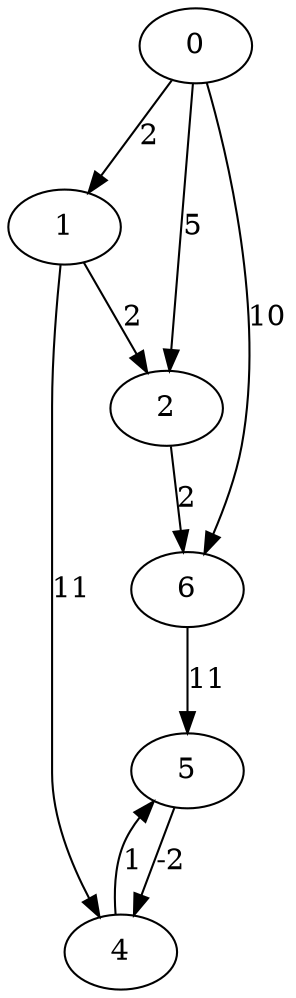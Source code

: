 digraph gtest {

    // Prestyling of nodes
    //   Red = node in negative cycle


    // node 0
    0 -> 1[label="2"]
    0 -> 2[label="5"]
    0 -> 6[label="10"]

    // node 1
    1 -> 2[label="2"]
    1 -> 4[label="11"]

    // node 2
    2 -> 6[label="2"]

    // node 3

    // node 4
    4 -> 5[label="1"]

    // node 5
    5 -> 4[label="-2"]

    // node 6
    6 -> 5[label="11"]

}